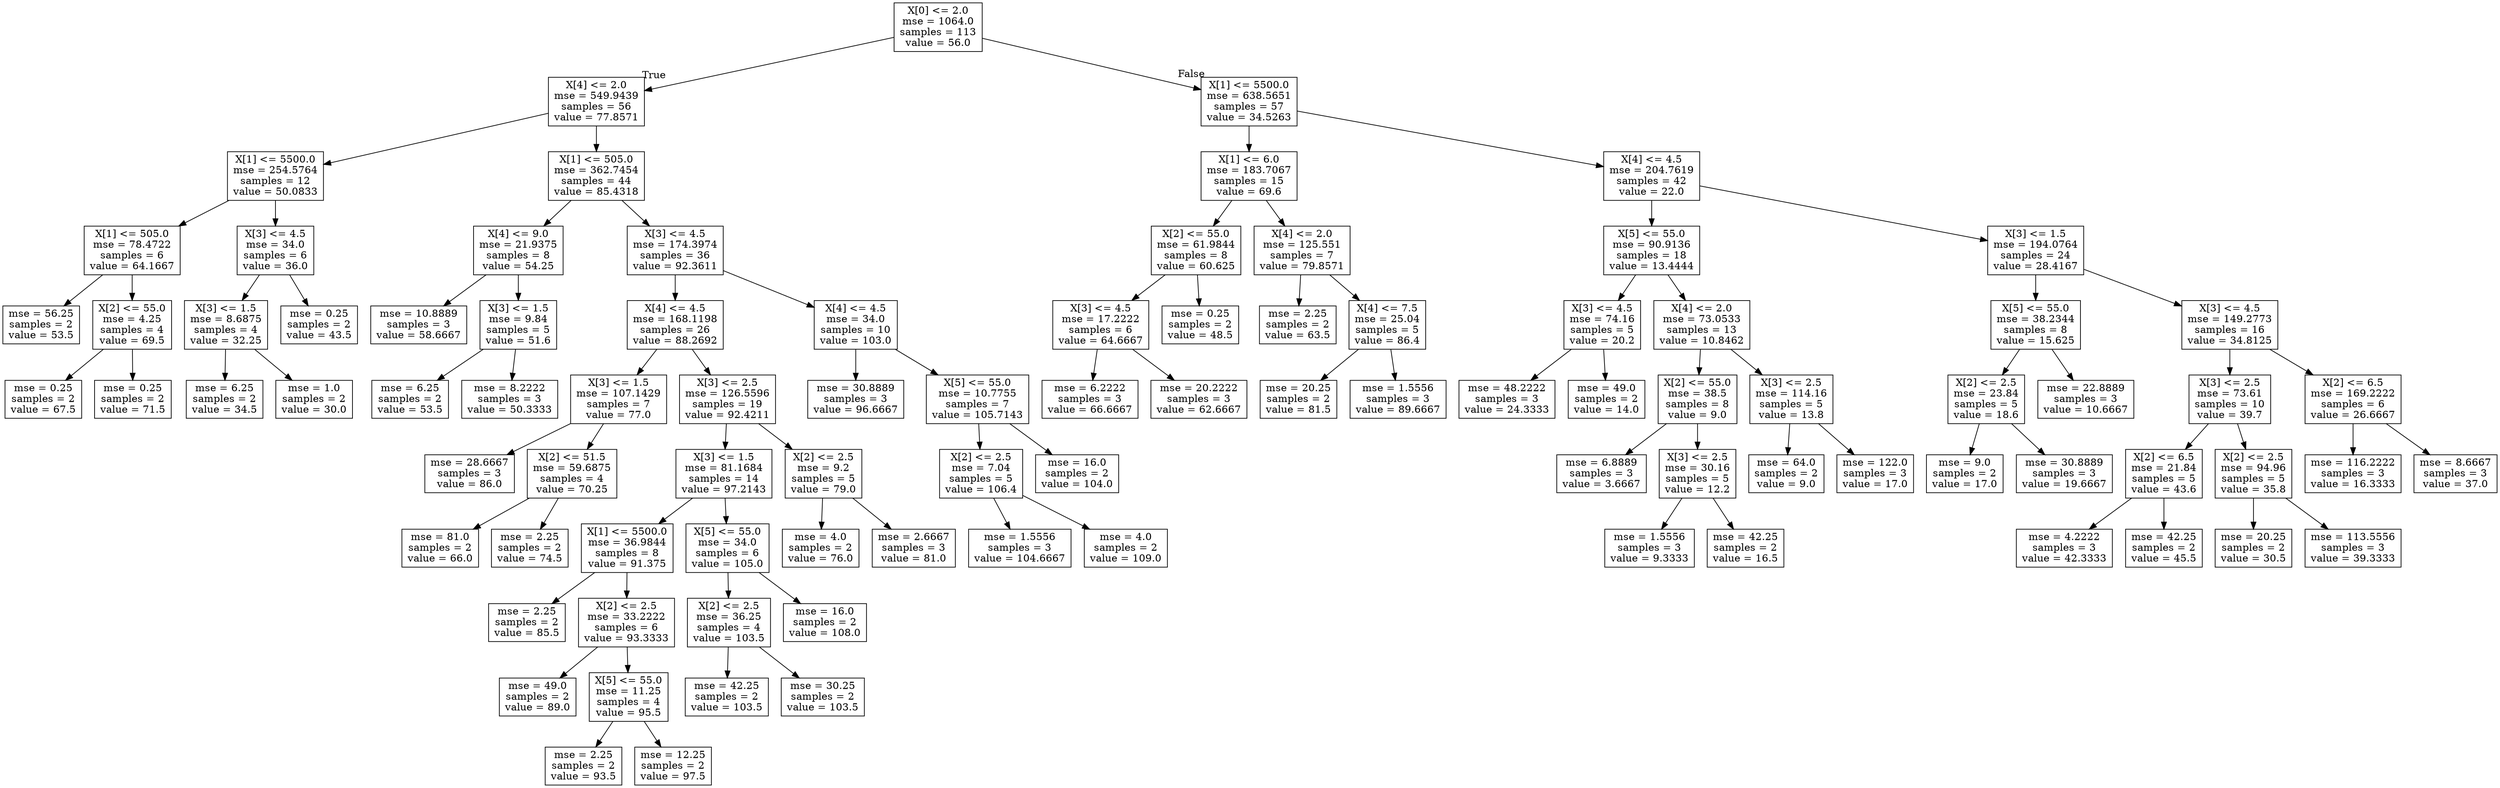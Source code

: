 digraph Tree {
node [shape=box] ;
0 [label="X[0] <= 2.0\nmse = 1064.0\nsamples = 113\nvalue = 56.0"] ;
1 [label="X[4] <= 2.0\nmse = 549.9439\nsamples = 56\nvalue = 77.8571"] ;
0 -> 1 [labeldistance=2.5, labelangle=45, headlabel="True"] ;
2 [label="X[1] <= 5500.0\nmse = 254.5764\nsamples = 12\nvalue = 50.0833"] ;
1 -> 2 ;
3 [label="X[1] <= 505.0\nmse = 78.4722\nsamples = 6\nvalue = 64.1667"] ;
2 -> 3 ;
4 [label="mse = 56.25\nsamples = 2\nvalue = 53.5"] ;
3 -> 4 ;
5 [label="X[2] <= 55.0\nmse = 4.25\nsamples = 4\nvalue = 69.5"] ;
3 -> 5 ;
6 [label="mse = 0.25\nsamples = 2\nvalue = 67.5"] ;
5 -> 6 ;
7 [label="mse = 0.25\nsamples = 2\nvalue = 71.5"] ;
5 -> 7 ;
8 [label="X[3] <= 4.5\nmse = 34.0\nsamples = 6\nvalue = 36.0"] ;
2 -> 8 ;
9 [label="X[3] <= 1.5\nmse = 8.6875\nsamples = 4\nvalue = 32.25"] ;
8 -> 9 ;
10 [label="mse = 6.25\nsamples = 2\nvalue = 34.5"] ;
9 -> 10 ;
11 [label="mse = 1.0\nsamples = 2\nvalue = 30.0"] ;
9 -> 11 ;
12 [label="mse = 0.25\nsamples = 2\nvalue = 43.5"] ;
8 -> 12 ;
13 [label="X[1] <= 505.0\nmse = 362.7454\nsamples = 44\nvalue = 85.4318"] ;
1 -> 13 ;
14 [label="X[4] <= 9.0\nmse = 21.9375\nsamples = 8\nvalue = 54.25"] ;
13 -> 14 ;
15 [label="mse = 10.8889\nsamples = 3\nvalue = 58.6667"] ;
14 -> 15 ;
16 [label="X[3] <= 1.5\nmse = 9.84\nsamples = 5\nvalue = 51.6"] ;
14 -> 16 ;
17 [label="mse = 6.25\nsamples = 2\nvalue = 53.5"] ;
16 -> 17 ;
18 [label="mse = 8.2222\nsamples = 3\nvalue = 50.3333"] ;
16 -> 18 ;
19 [label="X[3] <= 4.5\nmse = 174.3974\nsamples = 36\nvalue = 92.3611"] ;
13 -> 19 ;
20 [label="X[4] <= 4.5\nmse = 168.1198\nsamples = 26\nvalue = 88.2692"] ;
19 -> 20 ;
21 [label="X[3] <= 1.5\nmse = 107.1429\nsamples = 7\nvalue = 77.0"] ;
20 -> 21 ;
22 [label="mse = 28.6667\nsamples = 3\nvalue = 86.0"] ;
21 -> 22 ;
23 [label="X[2] <= 51.5\nmse = 59.6875\nsamples = 4\nvalue = 70.25"] ;
21 -> 23 ;
24 [label="mse = 81.0\nsamples = 2\nvalue = 66.0"] ;
23 -> 24 ;
25 [label="mse = 2.25\nsamples = 2\nvalue = 74.5"] ;
23 -> 25 ;
26 [label="X[3] <= 2.5\nmse = 126.5596\nsamples = 19\nvalue = 92.4211"] ;
20 -> 26 ;
27 [label="X[3] <= 1.5\nmse = 81.1684\nsamples = 14\nvalue = 97.2143"] ;
26 -> 27 ;
28 [label="X[1] <= 5500.0\nmse = 36.9844\nsamples = 8\nvalue = 91.375"] ;
27 -> 28 ;
29 [label="mse = 2.25\nsamples = 2\nvalue = 85.5"] ;
28 -> 29 ;
30 [label="X[2] <= 2.5\nmse = 33.2222\nsamples = 6\nvalue = 93.3333"] ;
28 -> 30 ;
31 [label="mse = 49.0\nsamples = 2\nvalue = 89.0"] ;
30 -> 31 ;
32 [label="X[5] <= 55.0\nmse = 11.25\nsamples = 4\nvalue = 95.5"] ;
30 -> 32 ;
33 [label="mse = 2.25\nsamples = 2\nvalue = 93.5"] ;
32 -> 33 ;
34 [label="mse = 12.25\nsamples = 2\nvalue = 97.5"] ;
32 -> 34 ;
35 [label="X[5] <= 55.0\nmse = 34.0\nsamples = 6\nvalue = 105.0"] ;
27 -> 35 ;
36 [label="X[2] <= 2.5\nmse = 36.25\nsamples = 4\nvalue = 103.5"] ;
35 -> 36 ;
37 [label="mse = 42.25\nsamples = 2\nvalue = 103.5"] ;
36 -> 37 ;
38 [label="mse = 30.25\nsamples = 2\nvalue = 103.5"] ;
36 -> 38 ;
39 [label="mse = 16.0\nsamples = 2\nvalue = 108.0"] ;
35 -> 39 ;
40 [label="X[2] <= 2.5\nmse = 9.2\nsamples = 5\nvalue = 79.0"] ;
26 -> 40 ;
41 [label="mse = 4.0\nsamples = 2\nvalue = 76.0"] ;
40 -> 41 ;
42 [label="mse = 2.6667\nsamples = 3\nvalue = 81.0"] ;
40 -> 42 ;
43 [label="X[4] <= 4.5\nmse = 34.0\nsamples = 10\nvalue = 103.0"] ;
19 -> 43 ;
44 [label="mse = 30.8889\nsamples = 3\nvalue = 96.6667"] ;
43 -> 44 ;
45 [label="X[5] <= 55.0\nmse = 10.7755\nsamples = 7\nvalue = 105.7143"] ;
43 -> 45 ;
46 [label="X[2] <= 2.5\nmse = 7.04\nsamples = 5\nvalue = 106.4"] ;
45 -> 46 ;
47 [label="mse = 1.5556\nsamples = 3\nvalue = 104.6667"] ;
46 -> 47 ;
48 [label="mse = 4.0\nsamples = 2\nvalue = 109.0"] ;
46 -> 48 ;
49 [label="mse = 16.0\nsamples = 2\nvalue = 104.0"] ;
45 -> 49 ;
50 [label="X[1] <= 5500.0\nmse = 638.5651\nsamples = 57\nvalue = 34.5263"] ;
0 -> 50 [labeldistance=2.5, labelangle=-45, headlabel="False"] ;
51 [label="X[1] <= 6.0\nmse = 183.7067\nsamples = 15\nvalue = 69.6"] ;
50 -> 51 ;
52 [label="X[2] <= 55.0\nmse = 61.9844\nsamples = 8\nvalue = 60.625"] ;
51 -> 52 ;
53 [label="X[3] <= 4.5\nmse = 17.2222\nsamples = 6\nvalue = 64.6667"] ;
52 -> 53 ;
54 [label="mse = 6.2222\nsamples = 3\nvalue = 66.6667"] ;
53 -> 54 ;
55 [label="mse = 20.2222\nsamples = 3\nvalue = 62.6667"] ;
53 -> 55 ;
56 [label="mse = 0.25\nsamples = 2\nvalue = 48.5"] ;
52 -> 56 ;
57 [label="X[4] <= 2.0\nmse = 125.551\nsamples = 7\nvalue = 79.8571"] ;
51 -> 57 ;
58 [label="mse = 2.25\nsamples = 2\nvalue = 63.5"] ;
57 -> 58 ;
59 [label="X[4] <= 7.5\nmse = 25.04\nsamples = 5\nvalue = 86.4"] ;
57 -> 59 ;
60 [label="mse = 20.25\nsamples = 2\nvalue = 81.5"] ;
59 -> 60 ;
61 [label="mse = 1.5556\nsamples = 3\nvalue = 89.6667"] ;
59 -> 61 ;
62 [label="X[4] <= 4.5\nmse = 204.7619\nsamples = 42\nvalue = 22.0"] ;
50 -> 62 ;
63 [label="X[5] <= 55.0\nmse = 90.9136\nsamples = 18\nvalue = 13.4444"] ;
62 -> 63 ;
64 [label="X[3] <= 4.5\nmse = 74.16\nsamples = 5\nvalue = 20.2"] ;
63 -> 64 ;
65 [label="mse = 48.2222\nsamples = 3\nvalue = 24.3333"] ;
64 -> 65 ;
66 [label="mse = 49.0\nsamples = 2\nvalue = 14.0"] ;
64 -> 66 ;
67 [label="X[4] <= 2.0\nmse = 73.0533\nsamples = 13\nvalue = 10.8462"] ;
63 -> 67 ;
68 [label="X[2] <= 55.0\nmse = 38.5\nsamples = 8\nvalue = 9.0"] ;
67 -> 68 ;
69 [label="mse = 6.8889\nsamples = 3\nvalue = 3.6667"] ;
68 -> 69 ;
70 [label="X[3] <= 2.5\nmse = 30.16\nsamples = 5\nvalue = 12.2"] ;
68 -> 70 ;
71 [label="mse = 1.5556\nsamples = 3\nvalue = 9.3333"] ;
70 -> 71 ;
72 [label="mse = 42.25\nsamples = 2\nvalue = 16.5"] ;
70 -> 72 ;
73 [label="X[3] <= 2.5\nmse = 114.16\nsamples = 5\nvalue = 13.8"] ;
67 -> 73 ;
74 [label="mse = 64.0\nsamples = 2\nvalue = 9.0"] ;
73 -> 74 ;
75 [label="mse = 122.0\nsamples = 3\nvalue = 17.0"] ;
73 -> 75 ;
76 [label="X[3] <= 1.5\nmse = 194.0764\nsamples = 24\nvalue = 28.4167"] ;
62 -> 76 ;
77 [label="X[5] <= 55.0\nmse = 38.2344\nsamples = 8\nvalue = 15.625"] ;
76 -> 77 ;
78 [label="X[2] <= 2.5\nmse = 23.84\nsamples = 5\nvalue = 18.6"] ;
77 -> 78 ;
79 [label="mse = 9.0\nsamples = 2\nvalue = 17.0"] ;
78 -> 79 ;
80 [label="mse = 30.8889\nsamples = 3\nvalue = 19.6667"] ;
78 -> 80 ;
81 [label="mse = 22.8889\nsamples = 3\nvalue = 10.6667"] ;
77 -> 81 ;
82 [label="X[3] <= 4.5\nmse = 149.2773\nsamples = 16\nvalue = 34.8125"] ;
76 -> 82 ;
83 [label="X[3] <= 2.5\nmse = 73.61\nsamples = 10\nvalue = 39.7"] ;
82 -> 83 ;
84 [label="X[2] <= 6.5\nmse = 21.84\nsamples = 5\nvalue = 43.6"] ;
83 -> 84 ;
85 [label="mse = 4.2222\nsamples = 3\nvalue = 42.3333"] ;
84 -> 85 ;
86 [label="mse = 42.25\nsamples = 2\nvalue = 45.5"] ;
84 -> 86 ;
87 [label="X[2] <= 2.5\nmse = 94.96\nsamples = 5\nvalue = 35.8"] ;
83 -> 87 ;
88 [label="mse = 20.25\nsamples = 2\nvalue = 30.5"] ;
87 -> 88 ;
89 [label="mse = 113.5556\nsamples = 3\nvalue = 39.3333"] ;
87 -> 89 ;
90 [label="X[2] <= 6.5\nmse = 169.2222\nsamples = 6\nvalue = 26.6667"] ;
82 -> 90 ;
91 [label="mse = 116.2222\nsamples = 3\nvalue = 16.3333"] ;
90 -> 91 ;
92 [label="mse = 8.6667\nsamples = 3\nvalue = 37.0"] ;
90 -> 92 ;
}